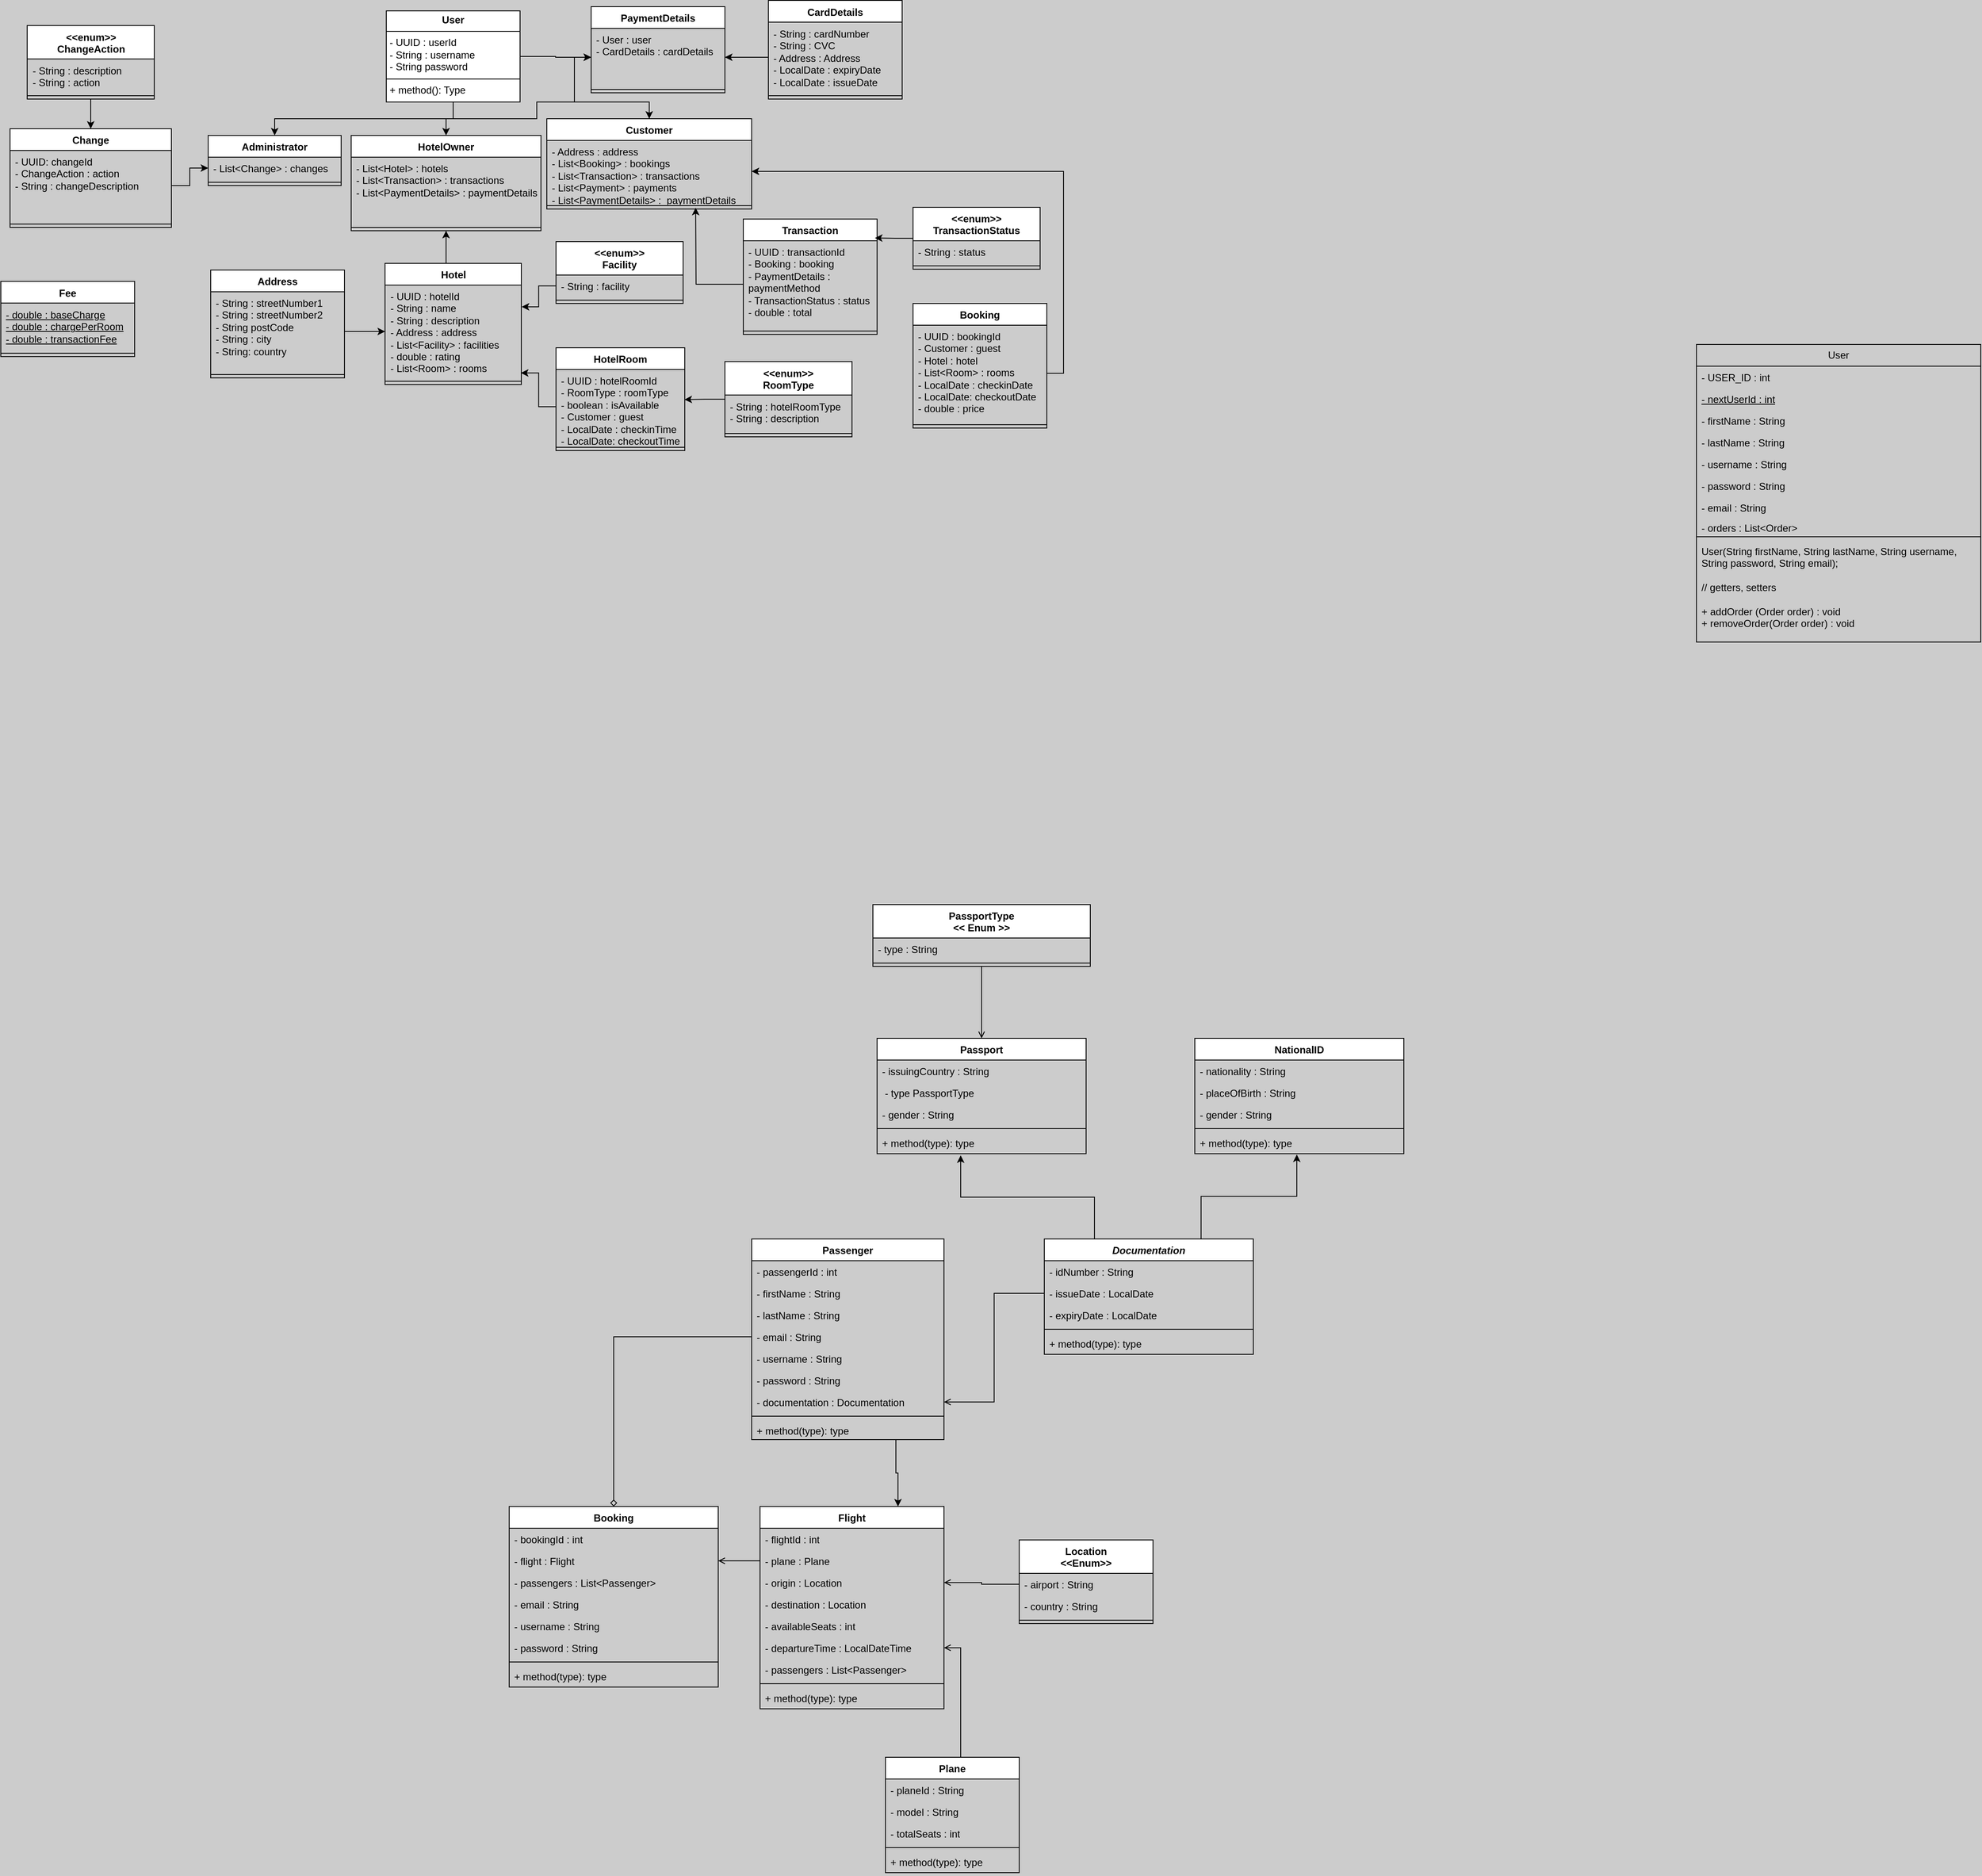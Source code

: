 <mxfile version="24.8.3">
  <diagram name="Page-1" id="bAwPBkc9YLQmzC_Ex_U9">
    <mxGraphModel dx="2703" dy="1639" grid="1" gridSize="10" guides="1" tooltips="1" connect="1" arrows="1" fold="1" page="1" pageScale="1" pageWidth="850" pageHeight="1100" background="#CCCCCC" math="0" shadow="0">
      <root>
        <mxCell id="0" />
        <mxCell id="1" parent="0" />
        <mxCell id="Xp5eXu3P4AN9JdfqhE8Y-1" value="User" style="swimlane;fontStyle=0;childLayout=stackLayout;horizontal=1;startSize=26;fillColor=none;horizontalStack=0;resizeParent=1;resizeParentMax=0;resizeLast=0;collapsible=1;marginBottom=0;whiteSpace=wrap;html=1;" parent="1" vertex="1">
          <mxGeometry x="360" y="-670" width="340" height="356" as="geometry" />
        </mxCell>
        <mxCell id="Xp5eXu3P4AN9JdfqhE8Y-2" value="- USER_ID : int" style="text;strokeColor=none;fillColor=none;align=left;verticalAlign=top;spacingLeft=4;spacingRight=4;overflow=hidden;rotatable=0;points=[[0,0.5],[1,0.5]];portConstraint=eastwest;whiteSpace=wrap;html=1;" parent="Xp5eXu3P4AN9JdfqhE8Y-1" vertex="1">
          <mxGeometry y="26" width="340" height="26" as="geometry" />
        </mxCell>
        <mxCell id="Xp5eXu3P4AN9JdfqhE8Y-24" value="&lt;u&gt;- nextUserId : int&lt;/u&gt;" style="text;strokeColor=none;fillColor=none;align=left;verticalAlign=top;spacingLeft=4;spacingRight=4;overflow=hidden;rotatable=0;points=[[0,0.5],[1,0.5]];portConstraint=eastwest;whiteSpace=wrap;html=1;" parent="Xp5eXu3P4AN9JdfqhE8Y-1" vertex="1">
          <mxGeometry y="52" width="340" height="26" as="geometry" />
        </mxCell>
        <mxCell id="Xp5eXu3P4AN9JdfqhE8Y-3" value="- firstName : String" style="text;strokeColor=none;fillColor=none;align=left;verticalAlign=top;spacingLeft=4;spacingRight=4;overflow=hidden;rotatable=0;points=[[0,0.5],[1,0.5]];portConstraint=eastwest;whiteSpace=wrap;html=1;" parent="Xp5eXu3P4AN9JdfqhE8Y-1" vertex="1">
          <mxGeometry y="78" width="340" height="26" as="geometry" />
        </mxCell>
        <mxCell id="Xp5eXu3P4AN9JdfqhE8Y-5" value="- lastName : String" style="text;strokeColor=none;fillColor=none;align=left;verticalAlign=top;spacingLeft=4;spacingRight=4;overflow=hidden;rotatable=0;points=[[0,0.5],[1,0.5]];portConstraint=eastwest;whiteSpace=wrap;html=1;" parent="Xp5eXu3P4AN9JdfqhE8Y-1" vertex="1">
          <mxGeometry y="104" width="340" height="26" as="geometry" />
        </mxCell>
        <mxCell id="Xp5eXu3P4AN9JdfqhE8Y-6" value="- username : String" style="text;strokeColor=none;fillColor=none;align=left;verticalAlign=top;spacingLeft=4;spacingRight=4;overflow=hidden;rotatable=0;points=[[0,0.5],[1,0.5]];portConstraint=eastwest;whiteSpace=wrap;html=1;" parent="Xp5eXu3P4AN9JdfqhE8Y-1" vertex="1">
          <mxGeometry y="130" width="340" height="26" as="geometry" />
        </mxCell>
        <mxCell id="Xp5eXu3P4AN9JdfqhE8Y-7" value="- password : String" style="text;strokeColor=none;fillColor=none;align=left;verticalAlign=top;spacingLeft=4;spacingRight=4;overflow=hidden;rotatable=0;points=[[0,0.5],[1,0.5]];portConstraint=eastwest;whiteSpace=wrap;html=1;" parent="Xp5eXu3P4AN9JdfqhE8Y-1" vertex="1">
          <mxGeometry y="156" width="340" height="26" as="geometry" />
        </mxCell>
        <mxCell id="Xp5eXu3P4AN9JdfqhE8Y-8" value="- email : String&lt;br&gt;" style="text;strokeColor=none;fillColor=none;align=left;verticalAlign=top;spacingLeft=4;spacingRight=4;overflow=hidden;rotatable=0;points=[[0,0.5],[1,0.5]];portConstraint=eastwest;whiteSpace=wrap;html=1;" parent="Xp5eXu3P4AN9JdfqhE8Y-1" vertex="1">
          <mxGeometry y="182" width="340" height="24" as="geometry" />
        </mxCell>
        <mxCell id="Xp5eXu3P4AN9JdfqhE8Y-12" value="- orders : List&amp;lt;Order&amp;gt;" style="text;strokeColor=none;fillColor=none;align=left;verticalAlign=top;spacingLeft=4;spacingRight=4;overflow=hidden;rotatable=0;points=[[0,0.5],[1,0.5]];portConstraint=eastwest;whiteSpace=wrap;html=1;" parent="Xp5eXu3P4AN9JdfqhE8Y-1" vertex="1">
          <mxGeometry y="206" width="340" height="20" as="geometry" />
        </mxCell>
        <mxCell id="Xp5eXu3P4AN9JdfqhE8Y-10" value="" style="line;strokeWidth=1;fillColor=none;align=left;verticalAlign=middle;spacingTop=-1;spacingLeft=3;spacingRight=3;rotatable=0;labelPosition=right;points=[];portConstraint=eastwest;strokeColor=inherit;" parent="Xp5eXu3P4AN9JdfqhE8Y-1" vertex="1">
          <mxGeometry y="226" width="340" height="8" as="geometry" />
        </mxCell>
        <mxCell id="Xp5eXu3P4AN9JdfqhE8Y-9" value="User(String firstName, String lastName, String username, String password, String email);&lt;br&gt;&lt;br&gt;// getters, setters&lt;br&gt;&lt;br&gt;+ addOrder (Order order) : void&lt;br&gt;+ removeOrder(Order order) : void" style="text;strokeColor=none;fillColor=none;align=left;verticalAlign=top;spacingLeft=4;spacingRight=4;overflow=hidden;rotatable=0;points=[[0,0.5],[1,0.5]];portConstraint=eastwest;whiteSpace=wrap;html=1;" parent="Xp5eXu3P4AN9JdfqhE8Y-1" vertex="1">
          <mxGeometry y="234" width="340" height="122" as="geometry" />
        </mxCell>
        <mxCell id="Xp5eXu3P4AN9JdfqhE8Y-43" value="" style="edgeStyle=orthogonalEdgeStyle;rounded=0;orthogonalLoop=1;jettySize=auto;html=1;entryX=0.5;entryY=0;entryDx=0;entryDy=0;strokeColor=none;" parent="1" edge="1">
          <mxGeometry relative="1" as="geometry">
            <mxPoint x="-500" y="-950" as="sourcePoint" />
            <mxPoint x="-240" y="-810" as="targetPoint" />
          </mxGeometry>
        </mxCell>
        <mxCell id="A6nsQYKVeQJkzKrsQtZ--87" style="edgeStyle=orthogonalEdgeStyle;rounded=0;orthogonalLoop=1;jettySize=auto;html=1;exitX=0.75;exitY=1;exitDx=0;exitDy=0;entryX=0.75;entryY=0;entryDx=0;entryDy=0;" parent="1" source="A6nsQYKVeQJkzKrsQtZ--1" target="A6nsQYKVeQJkzKrsQtZ--19" edge="1">
          <mxGeometry relative="1" as="geometry" />
        </mxCell>
        <mxCell id="A6nsQYKVeQJkzKrsQtZ--1" value="Passenger" style="swimlane;fontStyle=1;align=center;verticalAlign=top;childLayout=stackLayout;horizontal=1;startSize=26;horizontalStack=0;resizeParent=1;resizeParentMax=0;resizeLast=0;collapsible=1;marginBottom=0;whiteSpace=wrap;html=1;" parent="1" vertex="1">
          <mxGeometry x="-770" y="400" width="230" height="240" as="geometry" />
        </mxCell>
        <mxCell id="A6nsQYKVeQJkzKrsQtZ--2" value="- passengerId : int" style="text;strokeColor=none;fillColor=none;align=left;verticalAlign=top;spacingLeft=4;spacingRight=4;overflow=hidden;rotatable=0;points=[[0,0.5],[1,0.5]];portConstraint=eastwest;whiteSpace=wrap;html=1;" parent="A6nsQYKVeQJkzKrsQtZ--1" vertex="1">
          <mxGeometry y="26" width="230" height="26" as="geometry" />
        </mxCell>
        <mxCell id="A6nsQYKVeQJkzKrsQtZ--6" value="- firstName : String" style="text;strokeColor=none;fillColor=none;align=left;verticalAlign=top;spacingLeft=4;spacingRight=4;overflow=hidden;rotatable=0;points=[[0,0.5],[1,0.5]];portConstraint=eastwest;whiteSpace=wrap;html=1;" parent="A6nsQYKVeQJkzKrsQtZ--1" vertex="1">
          <mxGeometry y="52" width="230" height="26" as="geometry" />
        </mxCell>
        <mxCell id="A6nsQYKVeQJkzKrsQtZ--7" value="- lastName : String" style="text;strokeColor=none;fillColor=none;align=left;verticalAlign=top;spacingLeft=4;spacingRight=4;overflow=hidden;rotatable=0;points=[[0,0.5],[1,0.5]];portConstraint=eastwest;whiteSpace=wrap;html=1;" parent="A6nsQYKVeQJkzKrsQtZ--1" vertex="1">
          <mxGeometry y="78" width="230" height="26" as="geometry" />
        </mxCell>
        <mxCell id="A6nsQYKVeQJkzKrsQtZ--8" value="- email : String" style="text;strokeColor=none;fillColor=none;align=left;verticalAlign=top;spacingLeft=4;spacingRight=4;overflow=hidden;rotatable=0;points=[[0,0.5],[1,0.5]];portConstraint=eastwest;whiteSpace=wrap;html=1;" parent="A6nsQYKVeQJkzKrsQtZ--1" vertex="1">
          <mxGeometry y="104" width="230" height="26" as="geometry" />
        </mxCell>
        <mxCell id="A6nsQYKVeQJkzKrsQtZ--9" value="- username : String" style="text;strokeColor=none;fillColor=none;align=left;verticalAlign=top;spacingLeft=4;spacingRight=4;overflow=hidden;rotatable=0;points=[[0,0.5],[1,0.5]];portConstraint=eastwest;whiteSpace=wrap;html=1;" parent="A6nsQYKVeQJkzKrsQtZ--1" vertex="1">
          <mxGeometry y="130" width="230" height="26" as="geometry" />
        </mxCell>
        <mxCell id="A6nsQYKVeQJkzKrsQtZ--5" value="- password : String" style="text;strokeColor=none;fillColor=none;align=left;verticalAlign=top;spacingLeft=4;spacingRight=4;overflow=hidden;rotatable=0;points=[[0,0.5],[1,0.5]];portConstraint=eastwest;whiteSpace=wrap;html=1;" parent="A6nsQYKVeQJkzKrsQtZ--1" vertex="1">
          <mxGeometry y="156" width="230" height="26" as="geometry" />
        </mxCell>
        <mxCell id="A6nsQYKVeQJkzKrsQtZ--51" value="- documentation : Documentation" style="text;strokeColor=none;fillColor=none;align=left;verticalAlign=top;spacingLeft=4;spacingRight=4;overflow=hidden;rotatable=0;points=[[0,0.5],[1,0.5]];portConstraint=eastwest;whiteSpace=wrap;html=1;" parent="A6nsQYKVeQJkzKrsQtZ--1" vertex="1">
          <mxGeometry y="182" width="230" height="26" as="geometry" />
        </mxCell>
        <mxCell id="A6nsQYKVeQJkzKrsQtZ--3" value="" style="line;strokeWidth=1;fillColor=none;align=left;verticalAlign=middle;spacingTop=-1;spacingLeft=3;spacingRight=3;rotatable=0;labelPosition=right;points=[];portConstraint=eastwest;strokeColor=inherit;" parent="A6nsQYKVeQJkzKrsQtZ--1" vertex="1">
          <mxGeometry y="208" width="230" height="8" as="geometry" />
        </mxCell>
        <mxCell id="A6nsQYKVeQJkzKrsQtZ--4" value="+ method(type): type" style="text;strokeColor=none;fillColor=none;align=left;verticalAlign=top;spacingLeft=4;spacingRight=4;overflow=hidden;rotatable=0;points=[[0,0.5],[1,0.5]];portConstraint=eastwest;whiteSpace=wrap;html=1;" parent="A6nsQYKVeQJkzKrsQtZ--1" vertex="1">
          <mxGeometry y="216" width="230" height="24" as="geometry" />
        </mxCell>
        <mxCell id="A6nsQYKVeQJkzKrsQtZ--89" style="edgeStyle=orthogonalEdgeStyle;rounded=0;orthogonalLoop=1;jettySize=auto;html=1;exitX=0.5;exitY=0;exitDx=0;exitDy=0;entryX=1;entryY=0.5;entryDx=0;entryDy=0;endArrow=open;endFill=0;" parent="1" source="A6nsQYKVeQJkzKrsQtZ--10" target="A6nsQYKVeQJkzKrsQtZ--25" edge="1">
          <mxGeometry relative="1" as="geometry">
            <Array as="points">
              <mxPoint x="-520" y="1020" />
              <mxPoint x="-520" y="889" />
            </Array>
          </mxGeometry>
        </mxCell>
        <mxCell id="A6nsQYKVeQJkzKrsQtZ--10" value="Plane" style="swimlane;fontStyle=1;align=center;verticalAlign=top;childLayout=stackLayout;horizontal=1;startSize=26;horizontalStack=0;resizeParent=1;resizeParentMax=0;resizeLast=0;collapsible=1;marginBottom=0;whiteSpace=wrap;html=1;" parent="1" vertex="1">
          <mxGeometry x="-610" y="1020" width="160" height="138" as="geometry" />
        </mxCell>
        <mxCell id="A6nsQYKVeQJkzKrsQtZ--11" value="- planeId : String" style="text;strokeColor=none;fillColor=none;align=left;verticalAlign=top;spacingLeft=4;spacingRight=4;overflow=hidden;rotatable=0;points=[[0,0.5],[1,0.5]];portConstraint=eastwest;whiteSpace=wrap;html=1;" parent="A6nsQYKVeQJkzKrsQtZ--10" vertex="1">
          <mxGeometry y="26" width="160" height="26" as="geometry" />
        </mxCell>
        <mxCell id="A6nsQYKVeQJkzKrsQtZ--12" value="- model : String" style="text;strokeColor=none;fillColor=none;align=left;verticalAlign=top;spacingLeft=4;spacingRight=4;overflow=hidden;rotatable=0;points=[[0,0.5],[1,0.5]];portConstraint=eastwest;whiteSpace=wrap;html=1;" parent="A6nsQYKVeQJkzKrsQtZ--10" vertex="1">
          <mxGeometry y="52" width="160" height="26" as="geometry" />
        </mxCell>
        <mxCell id="A6nsQYKVeQJkzKrsQtZ--13" value="- totalSeats : int" style="text;strokeColor=none;fillColor=none;align=left;verticalAlign=top;spacingLeft=4;spacingRight=4;overflow=hidden;rotatable=0;points=[[0,0.5],[1,0.5]];portConstraint=eastwest;whiteSpace=wrap;html=1;" parent="A6nsQYKVeQJkzKrsQtZ--10" vertex="1">
          <mxGeometry y="78" width="160" height="26" as="geometry" />
        </mxCell>
        <mxCell id="A6nsQYKVeQJkzKrsQtZ--17" value="" style="line;strokeWidth=1;fillColor=none;align=left;verticalAlign=middle;spacingTop=-1;spacingLeft=3;spacingRight=3;rotatable=0;labelPosition=right;points=[];portConstraint=eastwest;strokeColor=inherit;" parent="A6nsQYKVeQJkzKrsQtZ--10" vertex="1">
          <mxGeometry y="104" width="160" height="8" as="geometry" />
        </mxCell>
        <mxCell id="A6nsQYKVeQJkzKrsQtZ--18" value="+ method(type): type" style="text;strokeColor=none;fillColor=none;align=left;verticalAlign=top;spacingLeft=4;spacingRight=4;overflow=hidden;rotatable=0;points=[[0,0.5],[1,0.5]];portConstraint=eastwest;whiteSpace=wrap;html=1;" parent="A6nsQYKVeQJkzKrsQtZ--10" vertex="1">
          <mxGeometry y="112" width="160" height="26" as="geometry" />
        </mxCell>
        <mxCell id="A6nsQYKVeQJkzKrsQtZ--19" value="Flight" style="swimlane;fontStyle=1;align=center;verticalAlign=top;childLayout=stackLayout;horizontal=1;startSize=26;horizontalStack=0;resizeParent=1;resizeParentMax=0;resizeLast=0;collapsible=1;marginBottom=0;whiteSpace=wrap;html=1;" parent="1" vertex="1">
          <mxGeometry x="-760" y="720" width="220" height="242" as="geometry" />
        </mxCell>
        <mxCell id="A6nsQYKVeQJkzKrsQtZ--20" value="- flightId : int" style="text;strokeColor=none;fillColor=none;align=left;verticalAlign=top;spacingLeft=4;spacingRight=4;overflow=hidden;rotatable=0;points=[[0,0.5],[1,0.5]];portConstraint=eastwest;whiteSpace=wrap;html=1;" parent="A6nsQYKVeQJkzKrsQtZ--19" vertex="1">
          <mxGeometry y="26" width="220" height="26" as="geometry" />
        </mxCell>
        <mxCell id="A6nsQYKVeQJkzKrsQtZ--21" value="- plane : Plane" style="text;strokeColor=none;fillColor=none;align=left;verticalAlign=top;spacingLeft=4;spacingRight=4;overflow=hidden;rotatable=0;points=[[0,0.5],[1,0.5]];portConstraint=eastwest;whiteSpace=wrap;html=1;" parent="A6nsQYKVeQJkzKrsQtZ--19" vertex="1">
          <mxGeometry y="52" width="220" height="26" as="geometry" />
        </mxCell>
        <mxCell id="A6nsQYKVeQJkzKrsQtZ--22" value="- origin : Location" style="text;strokeColor=none;fillColor=none;align=left;verticalAlign=top;spacingLeft=4;spacingRight=4;overflow=hidden;rotatable=0;points=[[0,0.5],[1,0.5]];portConstraint=eastwest;whiteSpace=wrap;html=1;" parent="A6nsQYKVeQJkzKrsQtZ--19" vertex="1">
          <mxGeometry y="78" width="220" height="26" as="geometry" />
        </mxCell>
        <mxCell id="A6nsQYKVeQJkzKrsQtZ--23" value="- destination : Location" style="text;strokeColor=none;fillColor=none;align=left;verticalAlign=top;spacingLeft=4;spacingRight=4;overflow=hidden;rotatable=0;points=[[0,0.5],[1,0.5]];portConstraint=eastwest;whiteSpace=wrap;html=1;" parent="A6nsQYKVeQJkzKrsQtZ--19" vertex="1">
          <mxGeometry y="104" width="220" height="26" as="geometry" />
        </mxCell>
        <mxCell id="A6nsQYKVeQJkzKrsQtZ--24" value="- availableSeats : int" style="text;strokeColor=none;fillColor=none;align=left;verticalAlign=top;spacingLeft=4;spacingRight=4;overflow=hidden;rotatable=0;points=[[0,0.5],[1,0.5]];portConstraint=eastwest;whiteSpace=wrap;html=1;" parent="A6nsQYKVeQJkzKrsQtZ--19" vertex="1">
          <mxGeometry y="130" width="220" height="26" as="geometry" />
        </mxCell>
        <mxCell id="A6nsQYKVeQJkzKrsQtZ--25" value="- departureTime : LocalDateTime" style="text;strokeColor=none;fillColor=none;align=left;verticalAlign=top;spacingLeft=4;spacingRight=4;overflow=hidden;rotatable=0;points=[[0,0.5],[1,0.5]];portConstraint=eastwest;whiteSpace=wrap;html=1;" parent="A6nsQYKVeQJkzKrsQtZ--19" vertex="1">
          <mxGeometry y="156" width="220" height="26" as="geometry" />
        </mxCell>
        <mxCell id="A6nsQYKVeQJkzKrsQtZ--37" value="- passengers : List&amp;lt;Passenger&amp;gt;" style="text;strokeColor=none;fillColor=none;align=left;verticalAlign=top;spacingLeft=4;spacingRight=4;overflow=hidden;rotatable=0;points=[[0,0.5],[1,0.5]];portConstraint=eastwest;whiteSpace=wrap;html=1;" parent="A6nsQYKVeQJkzKrsQtZ--19" vertex="1">
          <mxGeometry y="182" width="220" height="26" as="geometry" />
        </mxCell>
        <mxCell id="A6nsQYKVeQJkzKrsQtZ--26" value="" style="line;strokeWidth=1;fillColor=none;align=left;verticalAlign=middle;spacingTop=-1;spacingLeft=3;spacingRight=3;rotatable=0;labelPosition=right;points=[];portConstraint=eastwest;strokeColor=inherit;" parent="A6nsQYKVeQJkzKrsQtZ--19" vertex="1">
          <mxGeometry y="208" width="220" height="8" as="geometry" />
        </mxCell>
        <mxCell id="A6nsQYKVeQJkzKrsQtZ--27" value="+ method(type): type" style="text;strokeColor=none;fillColor=none;align=left;verticalAlign=top;spacingLeft=4;spacingRight=4;overflow=hidden;rotatable=0;points=[[0,0.5],[1,0.5]];portConstraint=eastwest;whiteSpace=wrap;html=1;" parent="A6nsQYKVeQJkzKrsQtZ--19" vertex="1">
          <mxGeometry y="216" width="220" height="26" as="geometry" />
        </mxCell>
        <mxCell id="A6nsQYKVeQJkzKrsQtZ--28" value="Booking" style="swimlane;fontStyle=1;align=center;verticalAlign=top;childLayout=stackLayout;horizontal=1;startSize=26;horizontalStack=0;resizeParent=1;resizeParentMax=0;resizeLast=0;collapsible=1;marginBottom=0;whiteSpace=wrap;html=1;" parent="1" vertex="1">
          <mxGeometry x="-1060" y="720" width="250" height="216" as="geometry" />
        </mxCell>
        <mxCell id="A6nsQYKVeQJkzKrsQtZ--29" value="- bookingId : int" style="text;strokeColor=none;fillColor=none;align=left;verticalAlign=top;spacingLeft=4;spacingRight=4;overflow=hidden;rotatable=0;points=[[0,0.5],[1,0.5]];portConstraint=eastwest;whiteSpace=wrap;html=1;" parent="A6nsQYKVeQJkzKrsQtZ--28" vertex="1">
          <mxGeometry y="26" width="250" height="26" as="geometry" />
        </mxCell>
        <mxCell id="A6nsQYKVeQJkzKrsQtZ--30" value="- flight : Flight" style="text;strokeColor=none;fillColor=none;align=left;verticalAlign=top;spacingLeft=4;spacingRight=4;overflow=hidden;rotatable=0;points=[[0,0.5],[1,0.5]];portConstraint=eastwest;whiteSpace=wrap;html=1;" parent="A6nsQYKVeQJkzKrsQtZ--28" vertex="1">
          <mxGeometry y="52" width="250" height="26" as="geometry" />
        </mxCell>
        <mxCell id="A6nsQYKVeQJkzKrsQtZ--31" value="- passengers : List&amp;lt;Passenger&amp;gt;" style="text;strokeColor=none;fillColor=none;align=left;verticalAlign=top;spacingLeft=4;spacingRight=4;overflow=hidden;rotatable=0;points=[[0,0.5],[1,0.5]];portConstraint=eastwest;whiteSpace=wrap;html=1;" parent="A6nsQYKVeQJkzKrsQtZ--28" vertex="1">
          <mxGeometry y="78" width="250" height="26" as="geometry" />
        </mxCell>
        <mxCell id="A6nsQYKVeQJkzKrsQtZ--32" value="- email : String" style="text;strokeColor=none;fillColor=none;align=left;verticalAlign=top;spacingLeft=4;spacingRight=4;overflow=hidden;rotatable=0;points=[[0,0.5],[1,0.5]];portConstraint=eastwest;whiteSpace=wrap;html=1;" parent="A6nsQYKVeQJkzKrsQtZ--28" vertex="1">
          <mxGeometry y="104" width="250" height="26" as="geometry" />
        </mxCell>
        <mxCell id="A6nsQYKVeQJkzKrsQtZ--33" value="- username : String" style="text;strokeColor=none;fillColor=none;align=left;verticalAlign=top;spacingLeft=4;spacingRight=4;overflow=hidden;rotatable=0;points=[[0,0.5],[1,0.5]];portConstraint=eastwest;whiteSpace=wrap;html=1;" parent="A6nsQYKVeQJkzKrsQtZ--28" vertex="1">
          <mxGeometry y="130" width="250" height="26" as="geometry" />
        </mxCell>
        <mxCell id="A6nsQYKVeQJkzKrsQtZ--34" value="- password : String" style="text;strokeColor=none;fillColor=none;align=left;verticalAlign=top;spacingLeft=4;spacingRight=4;overflow=hidden;rotatable=0;points=[[0,0.5],[1,0.5]];portConstraint=eastwest;whiteSpace=wrap;html=1;" parent="A6nsQYKVeQJkzKrsQtZ--28" vertex="1">
          <mxGeometry y="156" width="250" height="26" as="geometry" />
        </mxCell>
        <mxCell id="A6nsQYKVeQJkzKrsQtZ--35" value="" style="line;strokeWidth=1;fillColor=none;align=left;verticalAlign=middle;spacingTop=-1;spacingLeft=3;spacingRight=3;rotatable=0;labelPosition=right;points=[];portConstraint=eastwest;strokeColor=inherit;" parent="A6nsQYKVeQJkzKrsQtZ--28" vertex="1">
          <mxGeometry y="182" width="250" height="8" as="geometry" />
        </mxCell>
        <mxCell id="A6nsQYKVeQJkzKrsQtZ--36" value="+ method(type): type" style="text;strokeColor=none;fillColor=none;align=left;verticalAlign=top;spacingLeft=4;spacingRight=4;overflow=hidden;rotatable=0;points=[[0,0.5],[1,0.5]];portConstraint=eastwest;whiteSpace=wrap;html=1;" parent="A6nsQYKVeQJkzKrsQtZ--28" vertex="1">
          <mxGeometry y="190" width="250" height="26" as="geometry" />
        </mxCell>
        <mxCell id="A6nsQYKVeQJkzKrsQtZ--38" value="Location&lt;br&gt;&amp;lt;&amp;lt;Enum&amp;gt;&amp;gt;" style="swimlane;fontStyle=1;align=center;verticalAlign=top;childLayout=stackLayout;horizontal=1;startSize=40;horizontalStack=0;resizeParent=1;resizeParentMax=0;resizeLast=0;collapsible=1;marginBottom=0;whiteSpace=wrap;html=1;" parent="1" vertex="1">
          <mxGeometry x="-450" y="760" width="160" height="100" as="geometry" />
        </mxCell>
        <mxCell id="A6nsQYKVeQJkzKrsQtZ--39" value="- airport : String&lt;br&gt;" style="text;strokeColor=none;fillColor=none;align=left;verticalAlign=top;spacingLeft=4;spacingRight=4;overflow=hidden;rotatable=0;points=[[0,0.5],[1,0.5]];portConstraint=eastwest;whiteSpace=wrap;html=1;" parent="A6nsQYKVeQJkzKrsQtZ--38" vertex="1">
          <mxGeometry y="40" width="160" height="26" as="geometry" />
        </mxCell>
        <mxCell id="A6nsQYKVeQJkzKrsQtZ--76" value="- country : String" style="text;strokeColor=none;fillColor=none;align=left;verticalAlign=top;spacingLeft=4;spacingRight=4;overflow=hidden;rotatable=0;points=[[0,0.5],[1,0.5]];portConstraint=eastwest;whiteSpace=wrap;html=1;" parent="A6nsQYKVeQJkzKrsQtZ--38" vertex="1">
          <mxGeometry y="66" width="160" height="26" as="geometry" />
        </mxCell>
        <mxCell id="A6nsQYKVeQJkzKrsQtZ--42" value="" style="line;strokeWidth=1;fillColor=none;align=left;verticalAlign=middle;spacingTop=-1;spacingLeft=3;spacingRight=3;rotatable=0;labelPosition=right;points=[];portConstraint=eastwest;strokeColor=inherit;" parent="A6nsQYKVeQJkzKrsQtZ--38" vertex="1">
          <mxGeometry y="92" width="160" height="8" as="geometry" />
        </mxCell>
        <mxCell id="A6nsQYKVeQJkzKrsQtZ--77" style="edgeStyle=orthogonalEdgeStyle;rounded=0;orthogonalLoop=1;jettySize=auto;html=1;exitX=0.5;exitY=0;exitDx=0;exitDy=0;" parent="1" source="A6nsQYKVeQJkzKrsQtZ--44" edge="1">
          <mxGeometry relative="1" as="geometry">
            <mxPoint x="-520" y="300" as="targetPoint" />
            <Array as="points">
              <mxPoint x="-360" y="400" />
              <mxPoint x="-360" y="350" />
              <mxPoint x="-520" y="350" />
            </Array>
          </mxGeometry>
        </mxCell>
        <mxCell id="A6nsQYKVeQJkzKrsQtZ--79" style="edgeStyle=orthogonalEdgeStyle;rounded=0;orthogonalLoop=1;jettySize=auto;html=1;exitX=0.75;exitY=0;exitDx=0;exitDy=0;entryX=0.488;entryY=1.038;entryDx=0;entryDy=0;entryPerimeter=0;" parent="1" source="A6nsQYKVeQJkzKrsQtZ--44" target="A6nsQYKVeQJkzKrsQtZ--58" edge="1">
          <mxGeometry relative="1" as="geometry" />
        </mxCell>
        <mxCell id="A6nsQYKVeQJkzKrsQtZ--44" value="&lt;i&gt;Documentation&lt;/i&gt;" style="swimlane;fontStyle=1;align=center;verticalAlign=top;childLayout=stackLayout;horizontal=1;startSize=26;horizontalStack=0;resizeParent=1;resizeParentMax=0;resizeLast=0;collapsible=1;marginBottom=0;whiteSpace=wrap;html=1;" parent="1" vertex="1">
          <mxGeometry x="-420" y="400" width="250" height="138" as="geometry" />
        </mxCell>
        <mxCell id="A6nsQYKVeQJkzKrsQtZ--45" value="- idNumber : String" style="text;strokeColor=none;fillColor=none;align=left;verticalAlign=top;spacingLeft=4;spacingRight=4;overflow=hidden;rotatable=0;points=[[0,0.5],[1,0.5]];portConstraint=eastwest;whiteSpace=wrap;html=1;" parent="A6nsQYKVeQJkzKrsQtZ--44" vertex="1">
          <mxGeometry y="26" width="250" height="26" as="geometry" />
        </mxCell>
        <mxCell id="A6nsQYKVeQJkzKrsQtZ--46" value="- issueDate : LocalDate" style="text;strokeColor=none;fillColor=none;align=left;verticalAlign=top;spacingLeft=4;spacingRight=4;overflow=hidden;rotatable=0;points=[[0,0.5],[1,0.5]];portConstraint=eastwest;whiteSpace=wrap;html=1;" parent="A6nsQYKVeQJkzKrsQtZ--44" vertex="1">
          <mxGeometry y="52" width="250" height="26" as="geometry" />
        </mxCell>
        <mxCell id="A6nsQYKVeQJkzKrsQtZ--47" value="- expiryDate : LocalDate" style="text;strokeColor=none;fillColor=none;align=left;verticalAlign=top;spacingLeft=4;spacingRight=4;overflow=hidden;rotatable=0;points=[[0,0.5],[1,0.5]];portConstraint=eastwest;whiteSpace=wrap;html=1;" parent="A6nsQYKVeQJkzKrsQtZ--44" vertex="1">
          <mxGeometry y="78" width="250" height="26" as="geometry" />
        </mxCell>
        <mxCell id="A6nsQYKVeQJkzKrsQtZ--48" value="" style="line;strokeWidth=1;fillColor=none;align=left;verticalAlign=middle;spacingTop=-1;spacingLeft=3;spacingRight=3;rotatable=0;labelPosition=right;points=[];portConstraint=eastwest;strokeColor=inherit;" parent="A6nsQYKVeQJkzKrsQtZ--44" vertex="1">
          <mxGeometry y="104" width="250" height="8" as="geometry" />
        </mxCell>
        <mxCell id="A6nsQYKVeQJkzKrsQtZ--49" value="+ method(type): type" style="text;strokeColor=none;fillColor=none;align=left;verticalAlign=top;spacingLeft=4;spacingRight=4;overflow=hidden;rotatable=0;points=[[0,0.5],[1,0.5]];portConstraint=eastwest;whiteSpace=wrap;html=1;" parent="A6nsQYKVeQJkzKrsQtZ--44" vertex="1">
          <mxGeometry y="112" width="250" height="26" as="geometry" />
        </mxCell>
        <mxCell id="A6nsQYKVeQJkzKrsQtZ--52" value="NationalID" style="swimlane;fontStyle=1;align=center;verticalAlign=top;childLayout=stackLayout;horizontal=1;startSize=26;horizontalStack=0;resizeParent=1;resizeParentMax=0;resizeLast=0;collapsible=1;marginBottom=0;whiteSpace=wrap;html=1;" parent="1" vertex="1">
          <mxGeometry x="-240" y="160" width="250" height="138" as="geometry" />
        </mxCell>
        <mxCell id="A6nsQYKVeQJkzKrsQtZ--53" value="- nationality : String" style="text;strokeColor=none;fillColor=none;align=left;verticalAlign=top;spacingLeft=4;spacingRight=4;overflow=hidden;rotatable=0;points=[[0,0.5],[1,0.5]];portConstraint=eastwest;whiteSpace=wrap;html=1;" parent="A6nsQYKVeQJkzKrsQtZ--52" vertex="1">
          <mxGeometry y="26" width="250" height="26" as="geometry" />
        </mxCell>
        <mxCell id="A6nsQYKVeQJkzKrsQtZ--54" value="- placeOfBirth : String" style="text;strokeColor=none;fillColor=none;align=left;verticalAlign=top;spacingLeft=4;spacingRight=4;overflow=hidden;rotatable=0;points=[[0,0.5],[1,0.5]];portConstraint=eastwest;whiteSpace=wrap;html=1;" parent="A6nsQYKVeQJkzKrsQtZ--52" vertex="1">
          <mxGeometry y="52" width="250" height="26" as="geometry" />
        </mxCell>
        <mxCell id="A6nsQYKVeQJkzKrsQtZ--55" value="- gender : String" style="text;strokeColor=none;fillColor=none;align=left;verticalAlign=top;spacingLeft=4;spacingRight=4;overflow=hidden;rotatable=0;points=[[0,0.5],[1,0.5]];portConstraint=eastwest;whiteSpace=wrap;html=1;" parent="A6nsQYKVeQJkzKrsQtZ--52" vertex="1">
          <mxGeometry y="78" width="250" height="26" as="geometry" />
        </mxCell>
        <mxCell id="A6nsQYKVeQJkzKrsQtZ--57" value="" style="line;strokeWidth=1;fillColor=none;align=left;verticalAlign=middle;spacingTop=-1;spacingLeft=3;spacingRight=3;rotatable=0;labelPosition=right;points=[];portConstraint=eastwest;strokeColor=inherit;" parent="A6nsQYKVeQJkzKrsQtZ--52" vertex="1">
          <mxGeometry y="104" width="250" height="8" as="geometry" />
        </mxCell>
        <mxCell id="A6nsQYKVeQJkzKrsQtZ--58" value="+ method(type): type" style="text;strokeColor=none;fillColor=none;align=left;verticalAlign=top;spacingLeft=4;spacingRight=4;overflow=hidden;rotatable=0;points=[[0,0.5],[1,0.5]];portConstraint=eastwest;whiteSpace=wrap;html=1;" parent="A6nsQYKVeQJkzKrsQtZ--52" vertex="1">
          <mxGeometry y="112" width="250" height="26" as="geometry" />
        </mxCell>
        <mxCell id="A6nsQYKVeQJkzKrsQtZ--60" value="Passport" style="swimlane;fontStyle=1;align=center;verticalAlign=top;childLayout=stackLayout;horizontal=1;startSize=26;horizontalStack=0;resizeParent=1;resizeParentMax=0;resizeLast=0;collapsible=1;marginBottom=0;whiteSpace=wrap;html=1;" parent="1" vertex="1">
          <mxGeometry x="-620" y="160" width="250" height="138" as="geometry" />
        </mxCell>
        <mxCell id="A6nsQYKVeQJkzKrsQtZ--61" value="- issuingCountry : String" style="text;strokeColor=none;fillColor=none;align=left;verticalAlign=top;spacingLeft=4;spacingRight=4;overflow=hidden;rotatable=0;points=[[0,0.5],[1,0.5]];portConstraint=eastwest;whiteSpace=wrap;html=1;" parent="A6nsQYKVeQJkzKrsQtZ--60" vertex="1">
          <mxGeometry y="26" width="250" height="26" as="geometry" />
        </mxCell>
        <mxCell id="A6nsQYKVeQJkzKrsQtZ--62" value="&amp;nbsp;- type PassportType" style="text;strokeColor=none;fillColor=none;align=left;verticalAlign=top;spacingLeft=4;spacingRight=4;overflow=hidden;rotatable=0;points=[[0,0.5],[1,0.5]];portConstraint=eastwest;whiteSpace=wrap;html=1;" parent="A6nsQYKVeQJkzKrsQtZ--60" vertex="1">
          <mxGeometry y="52" width="250" height="26" as="geometry" />
        </mxCell>
        <mxCell id="A6nsQYKVeQJkzKrsQtZ--63" value="- gender : String" style="text;strokeColor=none;fillColor=none;align=left;verticalAlign=top;spacingLeft=4;spacingRight=4;overflow=hidden;rotatable=0;points=[[0,0.5],[1,0.5]];portConstraint=eastwest;whiteSpace=wrap;html=1;" parent="A6nsQYKVeQJkzKrsQtZ--60" vertex="1">
          <mxGeometry y="78" width="250" height="26" as="geometry" />
        </mxCell>
        <mxCell id="A6nsQYKVeQJkzKrsQtZ--64" value="" style="line;strokeWidth=1;fillColor=none;align=left;verticalAlign=middle;spacingTop=-1;spacingLeft=3;spacingRight=3;rotatable=0;labelPosition=right;points=[];portConstraint=eastwest;strokeColor=inherit;" parent="A6nsQYKVeQJkzKrsQtZ--60" vertex="1">
          <mxGeometry y="104" width="250" height="8" as="geometry" />
        </mxCell>
        <mxCell id="A6nsQYKVeQJkzKrsQtZ--65" value="+ method(type): type" style="text;strokeColor=none;fillColor=none;align=left;verticalAlign=top;spacingLeft=4;spacingRight=4;overflow=hidden;rotatable=0;points=[[0,0.5],[1,0.5]];portConstraint=eastwest;whiteSpace=wrap;html=1;" parent="A6nsQYKVeQJkzKrsQtZ--60" vertex="1">
          <mxGeometry y="112" width="250" height="26" as="geometry" />
        </mxCell>
        <mxCell id="A6nsQYKVeQJkzKrsQtZ--90" style="edgeStyle=orthogonalEdgeStyle;rounded=0;orthogonalLoop=1;jettySize=auto;html=1;exitX=0.5;exitY=1;exitDx=0;exitDy=0;entryX=0.5;entryY=0;entryDx=0;entryDy=0;endArrow=open;endFill=0;" parent="1" source="A6nsQYKVeQJkzKrsQtZ--66" target="A6nsQYKVeQJkzKrsQtZ--60" edge="1">
          <mxGeometry relative="1" as="geometry" />
        </mxCell>
        <mxCell id="A6nsQYKVeQJkzKrsQtZ--66" value="PassportType&lt;br&gt;&amp;lt;&amp;lt; Enum &amp;gt;&amp;gt;" style="swimlane;fontStyle=1;align=center;verticalAlign=top;childLayout=stackLayout;horizontal=1;startSize=40;horizontalStack=0;resizeParent=1;resizeParentMax=0;resizeLast=0;collapsible=1;marginBottom=0;whiteSpace=wrap;html=1;" parent="1" vertex="1">
          <mxGeometry x="-625" width="260" height="74" as="geometry" />
        </mxCell>
        <mxCell id="A6nsQYKVeQJkzKrsQtZ--68" value="- type : String" style="text;strokeColor=none;fillColor=none;align=left;verticalAlign=top;spacingLeft=4;spacingRight=4;overflow=hidden;rotatable=0;points=[[0,0.5],[1,0.5]];portConstraint=eastwest;whiteSpace=wrap;html=1;" parent="A6nsQYKVeQJkzKrsQtZ--66" vertex="1">
          <mxGeometry y="40" width="260" height="26" as="geometry" />
        </mxCell>
        <mxCell id="A6nsQYKVeQJkzKrsQtZ--70" value="" style="line;strokeWidth=1;fillColor=none;align=left;verticalAlign=middle;spacingTop=-1;spacingLeft=3;spacingRight=3;rotatable=0;labelPosition=right;points=[];portConstraint=eastwest;strokeColor=inherit;" parent="A6nsQYKVeQJkzKrsQtZ--66" vertex="1">
          <mxGeometry y="66" width="260" height="8" as="geometry" />
        </mxCell>
        <mxCell id="A6nsQYKVeQJkzKrsQtZ--82" style="edgeStyle=orthogonalEdgeStyle;rounded=0;orthogonalLoop=1;jettySize=auto;html=1;exitX=0;exitY=0.5;exitDx=0;exitDy=0;endArrow=open;endFill=0;" parent="1" source="A6nsQYKVeQJkzKrsQtZ--46" target="A6nsQYKVeQJkzKrsQtZ--51" edge="1">
          <mxGeometry relative="1" as="geometry" />
        </mxCell>
        <mxCell id="A6nsQYKVeQJkzKrsQtZ--84" style="edgeStyle=orthogonalEdgeStyle;rounded=0;orthogonalLoop=1;jettySize=auto;html=1;exitX=0;exitY=0.5;exitDx=0;exitDy=0;entryX=0.5;entryY=0;entryDx=0;entryDy=0;endArrow=diamond;endFill=0;" parent="1" source="A6nsQYKVeQJkzKrsQtZ--8" target="A6nsQYKVeQJkzKrsQtZ--28" edge="1">
          <mxGeometry relative="1" as="geometry" />
        </mxCell>
        <mxCell id="A6nsQYKVeQJkzKrsQtZ--85" style="edgeStyle=orthogonalEdgeStyle;rounded=0;orthogonalLoop=1;jettySize=auto;html=1;exitX=0;exitY=0.5;exitDx=0;exitDy=0;endArrow=open;endFill=0;" parent="1" source="A6nsQYKVeQJkzKrsQtZ--21" target="A6nsQYKVeQJkzKrsQtZ--30" edge="1">
          <mxGeometry relative="1" as="geometry" />
        </mxCell>
        <mxCell id="A6nsQYKVeQJkzKrsQtZ--88" style="edgeStyle=orthogonalEdgeStyle;rounded=0;orthogonalLoop=1;jettySize=auto;html=1;exitX=0;exitY=0.5;exitDx=0;exitDy=0;entryX=1;entryY=0.5;entryDx=0;entryDy=0;endArrow=open;endFill=0;" parent="1" source="A6nsQYKVeQJkzKrsQtZ--39" target="A6nsQYKVeQJkzKrsQtZ--22" edge="1">
          <mxGeometry relative="1" as="geometry" />
        </mxCell>
        <mxCell id="Tmhr6U4OH7aJCZtOByEt-26" style="edgeStyle=orthogonalEdgeStyle;rounded=0;orthogonalLoop=1;jettySize=auto;html=1;exitX=0.5;exitY=1;exitDx=0;exitDy=0;entryX=0.5;entryY=0;entryDx=0;entryDy=0;" edge="1" parent="1" source="Tmhr6U4OH7aJCZtOByEt-1" target="Tmhr6U4OH7aJCZtOByEt-6">
          <mxGeometry relative="1" as="geometry" />
        </mxCell>
        <mxCell id="Tmhr6U4OH7aJCZtOByEt-27" style="edgeStyle=orthogonalEdgeStyle;rounded=0;orthogonalLoop=1;jettySize=auto;html=1;exitX=0.5;exitY=1;exitDx=0;exitDy=0;entryX=0.5;entryY=0;entryDx=0;entryDy=0;" edge="1" parent="1" source="Tmhr6U4OH7aJCZtOByEt-1" target="Tmhr6U4OH7aJCZtOByEt-2">
          <mxGeometry relative="1" as="geometry" />
        </mxCell>
        <mxCell id="Tmhr6U4OH7aJCZtOByEt-28" style="edgeStyle=orthogonalEdgeStyle;rounded=0;orthogonalLoop=1;jettySize=auto;html=1;exitX=0.5;exitY=1;exitDx=0;exitDy=0;entryX=0.5;entryY=0;entryDx=0;entryDy=0;" edge="1" parent="1" source="Tmhr6U4OH7aJCZtOByEt-1" target="Tmhr6U4OH7aJCZtOByEt-10">
          <mxGeometry relative="1" as="geometry" />
        </mxCell>
        <mxCell id="Tmhr6U4OH7aJCZtOByEt-81" style="edgeStyle=orthogonalEdgeStyle;rounded=0;orthogonalLoop=1;jettySize=auto;html=1;exitX=1;exitY=0.5;exitDx=0;exitDy=0;entryX=0;entryY=0.5;entryDx=0;entryDy=0;" edge="1" parent="1" source="Tmhr6U4OH7aJCZtOByEt-1" target="Tmhr6U4OH7aJCZtOByEt-19">
          <mxGeometry relative="1" as="geometry" />
        </mxCell>
        <mxCell id="Tmhr6U4OH7aJCZtOByEt-1" value="&lt;p style=&quot;margin:0px;margin-top:4px;text-align:center;&quot;&gt;&lt;b&gt;User&lt;/b&gt;&lt;/p&gt;&lt;hr size=&quot;1&quot; style=&quot;border-style:solid;&quot;&gt;&lt;p style=&quot;margin:0px;margin-left:4px;&quot;&gt;- UUID : userId&lt;/p&gt;&lt;p style=&quot;margin:0px;margin-left:4px;&quot;&gt;- String : username&lt;/p&gt;&lt;p style=&quot;margin:0px;margin-left:4px;&quot;&gt;- String password&lt;/p&gt;&lt;hr size=&quot;1&quot; style=&quot;border-style:solid;&quot;&gt;&lt;p style=&quot;margin:0px;margin-left:4px;&quot;&gt;+ method(): Type&lt;/p&gt;" style="verticalAlign=top;align=left;overflow=fill;html=1;whiteSpace=wrap;" vertex="1" parent="1">
          <mxGeometry x="-1207" y="-1069" width="160" height="109" as="geometry" />
        </mxCell>
        <mxCell id="Tmhr6U4OH7aJCZtOByEt-2" value="Administrator" style="swimlane;fontStyle=1;align=center;verticalAlign=top;childLayout=stackLayout;horizontal=1;startSize=26;horizontalStack=0;resizeParent=1;resizeParentMax=0;resizeLast=0;collapsible=1;marginBottom=0;whiteSpace=wrap;html=1;" vertex="1" parent="1">
          <mxGeometry x="-1420" y="-920" width="159" height="60" as="geometry" />
        </mxCell>
        <mxCell id="Tmhr6U4OH7aJCZtOByEt-3" value="- List&amp;lt;Change&amp;gt; : changes&amp;nbsp;" style="text;strokeColor=none;fillColor=none;align=left;verticalAlign=top;spacingLeft=4;spacingRight=4;overflow=hidden;rotatable=0;points=[[0,0.5],[1,0.5]];portConstraint=eastwest;whiteSpace=wrap;html=1;" vertex="1" parent="Tmhr6U4OH7aJCZtOByEt-2">
          <mxGeometry y="26" width="159" height="26" as="geometry" />
        </mxCell>
        <mxCell id="Tmhr6U4OH7aJCZtOByEt-4" value="" style="line;strokeWidth=1;fillColor=none;align=left;verticalAlign=middle;spacingTop=-1;spacingLeft=3;spacingRight=3;rotatable=0;labelPosition=right;points=[];portConstraint=eastwest;strokeColor=inherit;" vertex="1" parent="Tmhr6U4OH7aJCZtOByEt-2">
          <mxGeometry y="52" width="159" height="8" as="geometry" />
        </mxCell>
        <mxCell id="Tmhr6U4OH7aJCZtOByEt-6" value="HotelOwner" style="swimlane;fontStyle=1;align=center;verticalAlign=top;childLayout=stackLayout;horizontal=1;startSize=26;horizontalStack=0;resizeParent=1;resizeParentMax=0;resizeLast=0;collapsible=1;marginBottom=0;whiteSpace=wrap;html=1;" vertex="1" parent="1">
          <mxGeometry x="-1249" y="-920" width="227" height="114" as="geometry" />
        </mxCell>
        <mxCell id="Tmhr6U4OH7aJCZtOByEt-7" value="- List&amp;lt;Hotel&amp;gt; : hotels&lt;div&gt;- List&amp;lt;Transaction&amp;gt; : transactions&lt;/div&gt;&lt;div&gt;- List&amp;lt;PaymentDetails&amp;gt; : paymentDetails&lt;/div&gt;&lt;div&gt;&lt;div&gt;&lt;br&gt;&lt;div&gt;&lt;br&gt;&lt;/div&gt;&lt;/div&gt;&lt;/div&gt;" style="text;strokeColor=none;fillColor=none;align=left;verticalAlign=top;spacingLeft=4;spacingRight=4;overflow=hidden;rotatable=0;points=[[0,0.5],[1,0.5]];portConstraint=eastwest;whiteSpace=wrap;html=1;" vertex="1" parent="Tmhr6U4OH7aJCZtOByEt-6">
          <mxGeometry y="26" width="227" height="80" as="geometry" />
        </mxCell>
        <mxCell id="Tmhr6U4OH7aJCZtOByEt-8" value="" style="line;strokeWidth=1;fillColor=none;align=left;verticalAlign=middle;spacingTop=-1;spacingLeft=3;spacingRight=3;rotatable=0;labelPosition=right;points=[];portConstraint=eastwest;strokeColor=inherit;" vertex="1" parent="Tmhr6U4OH7aJCZtOByEt-6">
          <mxGeometry y="106" width="227" height="8" as="geometry" />
        </mxCell>
        <mxCell id="Tmhr6U4OH7aJCZtOByEt-89" value="" style="edgeStyle=orthogonalEdgeStyle;rounded=0;orthogonalLoop=1;jettySize=auto;html=1;" edge="1" parent="1" source="Tmhr6U4OH7aJCZtOByEt-10" target="Tmhr6U4OH7aJCZtOByEt-19">
          <mxGeometry relative="1" as="geometry" />
        </mxCell>
        <mxCell id="Tmhr6U4OH7aJCZtOByEt-10" value="Customer" style="swimlane;fontStyle=1;align=center;verticalAlign=top;childLayout=stackLayout;horizontal=1;startSize=26;horizontalStack=0;resizeParent=1;resizeParentMax=0;resizeLast=0;collapsible=1;marginBottom=0;whiteSpace=wrap;html=1;" vertex="1" parent="1">
          <mxGeometry x="-1015" y="-940" width="245" height="108" as="geometry" />
        </mxCell>
        <mxCell id="Tmhr6U4OH7aJCZtOByEt-11" value="&lt;div&gt;- Address : address&lt;/div&gt;- List&amp;lt;Booking&amp;gt; : bookings&lt;div&gt;- List&amp;lt;Transaction&amp;gt; : transactions&lt;/div&gt;&lt;div&gt;- List&amp;lt;Payment&amp;gt; : payments&lt;/div&gt;&lt;div&gt;- List&amp;lt;PaymentDetails&amp;gt; :&amp;nbsp; paymentDetails&lt;/div&gt;" style="text;strokeColor=none;fillColor=none;align=left;verticalAlign=top;spacingLeft=4;spacingRight=4;overflow=hidden;rotatable=0;points=[[0,0.5],[1,0.5]];portConstraint=eastwest;whiteSpace=wrap;html=1;" vertex="1" parent="Tmhr6U4OH7aJCZtOByEt-10">
          <mxGeometry y="26" width="245" height="74" as="geometry" />
        </mxCell>
        <mxCell id="Tmhr6U4OH7aJCZtOByEt-12" value="" style="line;strokeWidth=1;fillColor=none;align=left;verticalAlign=middle;spacingTop=-1;spacingLeft=3;spacingRight=3;rotatable=0;labelPosition=right;points=[];portConstraint=eastwest;strokeColor=inherit;" vertex="1" parent="Tmhr6U4OH7aJCZtOByEt-10">
          <mxGeometry y="100" width="245" height="8" as="geometry" />
        </mxCell>
        <mxCell id="Tmhr6U4OH7aJCZtOByEt-18" value="PaymentDetails" style="swimlane;fontStyle=1;align=center;verticalAlign=top;childLayout=stackLayout;horizontal=1;startSize=26;horizontalStack=0;resizeParent=1;resizeParentMax=0;resizeLast=0;collapsible=1;marginBottom=0;whiteSpace=wrap;html=1;" vertex="1" parent="1">
          <mxGeometry x="-962" y="-1074" width="160" height="103" as="geometry" />
        </mxCell>
        <mxCell id="Tmhr6U4OH7aJCZtOByEt-19" value="- User : user&lt;div&gt;- CardDetails : cardDetails&lt;/div&gt;" style="text;strokeColor=none;fillColor=none;align=left;verticalAlign=top;spacingLeft=4;spacingRight=4;overflow=hidden;rotatable=0;points=[[0,0.5],[1,0.5]];portConstraint=eastwest;whiteSpace=wrap;html=1;" vertex="1" parent="Tmhr6U4OH7aJCZtOByEt-18">
          <mxGeometry y="26" width="160" height="69" as="geometry" />
        </mxCell>
        <mxCell id="Tmhr6U4OH7aJCZtOByEt-20" value="" style="line;strokeWidth=1;fillColor=none;align=left;verticalAlign=middle;spacingTop=-1;spacingLeft=3;spacingRight=3;rotatable=0;labelPosition=right;points=[];portConstraint=eastwest;strokeColor=inherit;" vertex="1" parent="Tmhr6U4OH7aJCZtOByEt-18">
          <mxGeometry y="95" width="160" height="8" as="geometry" />
        </mxCell>
        <mxCell id="Tmhr6U4OH7aJCZtOByEt-59" style="edgeStyle=orthogonalEdgeStyle;rounded=0;orthogonalLoop=1;jettySize=auto;html=1;exitX=0.5;exitY=0;exitDx=0;exitDy=0;entryX=0.5;entryY=1;entryDx=0;entryDy=0;" edge="1" parent="1" source="Tmhr6U4OH7aJCZtOByEt-22" target="Tmhr6U4OH7aJCZtOByEt-6">
          <mxGeometry relative="1" as="geometry" />
        </mxCell>
        <mxCell id="Tmhr6U4OH7aJCZtOByEt-22" value="Hotel" style="swimlane;fontStyle=1;align=center;verticalAlign=top;childLayout=stackLayout;horizontal=1;startSize=26;horizontalStack=0;resizeParent=1;resizeParentMax=0;resizeLast=0;collapsible=1;marginBottom=0;whiteSpace=wrap;html=1;" vertex="1" parent="1">
          <mxGeometry x="-1208.5" y="-767" width="163" height="145" as="geometry">
            <mxRectangle x="-1212" y="-767" width="63" height="26" as="alternateBounds" />
          </mxGeometry>
        </mxCell>
        <mxCell id="Tmhr6U4OH7aJCZtOByEt-23" value="&lt;div&gt;- UUID : hotelId&lt;/div&gt;- String : name&lt;div&gt;- String : description&lt;/div&gt;&lt;div&gt;- Address : address&lt;/div&gt;&lt;div&gt;- List&amp;lt;Facility&amp;gt; : facilities&lt;/div&gt;&lt;div&gt;- double : rating&lt;/div&gt;&lt;div&gt;- List&amp;lt;Room&amp;gt; : rooms&lt;/div&gt;" style="text;strokeColor=none;fillColor=none;align=left;verticalAlign=top;spacingLeft=4;spacingRight=4;overflow=hidden;rotatable=0;points=[[0,0.5],[1,0.5]];portConstraint=eastwest;whiteSpace=wrap;html=1;" vertex="1" parent="Tmhr6U4OH7aJCZtOByEt-22">
          <mxGeometry y="26" width="163" height="111" as="geometry" />
        </mxCell>
        <mxCell id="Tmhr6U4OH7aJCZtOByEt-24" value="" style="line;strokeWidth=1;fillColor=none;align=left;verticalAlign=middle;spacingTop=-1;spacingLeft=3;spacingRight=3;rotatable=0;labelPosition=right;points=[];portConstraint=eastwest;strokeColor=inherit;" vertex="1" parent="Tmhr6U4OH7aJCZtOByEt-22">
          <mxGeometry y="137" width="163" height="8" as="geometry" />
        </mxCell>
        <mxCell id="Tmhr6U4OH7aJCZtOByEt-29" value="HotelRoom" style="swimlane;fontStyle=1;align=center;verticalAlign=top;childLayout=stackLayout;horizontal=1;startSize=26;horizontalStack=0;resizeParent=1;resizeParentMax=0;resizeLast=0;collapsible=1;marginBottom=0;whiteSpace=wrap;html=1;" vertex="1" parent="1">
          <mxGeometry x="-1004" y="-666" width="154" height="123" as="geometry" />
        </mxCell>
        <mxCell id="Tmhr6U4OH7aJCZtOByEt-30" value="- UUID : hotelRoomId&lt;div&gt;- RoomType : roomType&lt;/div&gt;&lt;div&gt;- boolean : isAvailable&lt;/div&gt;&lt;div&gt;- Customer : guest&lt;/div&gt;&lt;div&gt;- LocalDate : checkinTime&lt;/div&gt;&lt;div&gt;- LocalDate: checkoutTime&lt;/div&gt;" style="text;strokeColor=none;fillColor=none;align=left;verticalAlign=top;spacingLeft=4;spacingRight=4;overflow=hidden;rotatable=0;points=[[0,0.5],[1,0.5]];portConstraint=eastwest;whiteSpace=wrap;html=1;" vertex="1" parent="Tmhr6U4OH7aJCZtOByEt-29">
          <mxGeometry y="26" width="154" height="89" as="geometry" />
        </mxCell>
        <mxCell id="Tmhr6U4OH7aJCZtOByEt-31" value="" style="line;strokeWidth=1;fillColor=none;align=left;verticalAlign=middle;spacingTop=-1;spacingLeft=3;spacingRight=3;rotatable=0;labelPosition=right;points=[];portConstraint=eastwest;strokeColor=inherit;" vertex="1" parent="Tmhr6U4OH7aJCZtOByEt-29">
          <mxGeometry y="115" width="154" height="8" as="geometry" />
        </mxCell>
        <mxCell id="Tmhr6U4OH7aJCZtOByEt-33" value="&amp;lt;&amp;lt;enum&amp;gt;&amp;gt;&lt;div&gt;Facility&lt;/div&gt;" style="swimlane;fontStyle=1;align=center;verticalAlign=top;childLayout=stackLayout;horizontal=1;startSize=40;horizontalStack=0;resizeParent=1;resizeParentMax=0;resizeLast=0;collapsible=1;marginBottom=0;whiteSpace=wrap;html=1;" vertex="1" parent="1">
          <mxGeometry x="-1004" y="-793" width="152" height="74" as="geometry" />
        </mxCell>
        <mxCell id="Tmhr6U4OH7aJCZtOByEt-34" value="- String : facility" style="text;strokeColor=none;fillColor=none;align=left;verticalAlign=top;spacingLeft=4;spacingRight=4;overflow=hidden;rotatable=0;points=[[0,0.5],[1,0.5]];portConstraint=eastwest;whiteSpace=wrap;html=1;" vertex="1" parent="Tmhr6U4OH7aJCZtOByEt-33">
          <mxGeometry y="40" width="152" height="26" as="geometry" />
        </mxCell>
        <mxCell id="Tmhr6U4OH7aJCZtOByEt-35" value="" style="line;strokeWidth=1;fillColor=none;align=left;verticalAlign=middle;spacingTop=-1;spacingLeft=3;spacingRight=3;rotatable=0;labelPosition=right;points=[];portConstraint=eastwest;strokeColor=inherit;" vertex="1" parent="Tmhr6U4OH7aJCZtOByEt-33">
          <mxGeometry y="66" width="152" height="8" as="geometry" />
        </mxCell>
        <mxCell id="Tmhr6U4OH7aJCZtOByEt-38" value="Change" style="swimlane;fontStyle=1;align=center;verticalAlign=top;childLayout=stackLayout;horizontal=1;startSize=26;horizontalStack=0;resizeParent=1;resizeParentMax=0;resizeLast=0;collapsible=1;marginBottom=0;whiteSpace=wrap;html=1;" vertex="1" parent="1">
          <mxGeometry x="-1657" y="-928" width="193" height="118" as="geometry" />
        </mxCell>
        <mxCell id="Tmhr6U4OH7aJCZtOByEt-39" value="- UUID: changeId&lt;div&gt;- ChangeAction : action&lt;br&gt;&lt;div&gt;- String : changeDescription&lt;/div&gt;&lt;/div&gt;" style="text;strokeColor=none;fillColor=none;align=left;verticalAlign=top;spacingLeft=4;spacingRight=4;overflow=hidden;rotatable=0;points=[[0,0.5],[1,0.5]];portConstraint=eastwest;whiteSpace=wrap;html=1;" vertex="1" parent="Tmhr6U4OH7aJCZtOByEt-38">
          <mxGeometry y="26" width="193" height="84" as="geometry" />
        </mxCell>
        <mxCell id="Tmhr6U4OH7aJCZtOByEt-40" value="" style="line;strokeWidth=1;fillColor=none;align=left;verticalAlign=middle;spacingTop=-1;spacingLeft=3;spacingRight=3;rotatable=0;labelPosition=right;points=[];portConstraint=eastwest;strokeColor=inherit;" vertex="1" parent="Tmhr6U4OH7aJCZtOByEt-38">
          <mxGeometry y="110" width="193" height="8" as="geometry" />
        </mxCell>
        <mxCell id="Tmhr6U4OH7aJCZtOByEt-42" style="edgeStyle=orthogonalEdgeStyle;rounded=0;orthogonalLoop=1;jettySize=auto;html=1;exitX=1;exitY=0.5;exitDx=0;exitDy=0;entryX=0;entryY=0.5;entryDx=0;entryDy=0;" edge="1" parent="1" source="Tmhr6U4OH7aJCZtOByEt-39" target="Tmhr6U4OH7aJCZtOByEt-3">
          <mxGeometry relative="1" as="geometry" />
        </mxCell>
        <mxCell id="Tmhr6U4OH7aJCZtOByEt-43" value="Fee" style="swimlane;fontStyle=1;align=center;verticalAlign=top;childLayout=stackLayout;horizontal=1;startSize=26;horizontalStack=0;resizeParent=1;resizeParentMax=0;resizeLast=0;collapsible=1;marginBottom=0;whiteSpace=wrap;html=1;" vertex="1" parent="1">
          <mxGeometry x="-1668" y="-745.5" width="160" height="90" as="geometry" />
        </mxCell>
        <mxCell id="Tmhr6U4OH7aJCZtOByEt-44" value="&lt;u&gt;- double : baseCharge&lt;/u&gt;&lt;div&gt;&lt;u&gt;- double : chargePerRoom&lt;/u&gt;&lt;/div&gt;&lt;div&gt;&lt;u&gt;- double : transactionFee&lt;/u&gt;&lt;/div&gt;" style="text;strokeColor=none;fillColor=none;align=left;verticalAlign=top;spacingLeft=4;spacingRight=4;overflow=hidden;rotatable=0;points=[[0,0.5],[1,0.5]];portConstraint=eastwest;whiteSpace=wrap;html=1;" vertex="1" parent="Tmhr6U4OH7aJCZtOByEt-43">
          <mxGeometry y="26" width="160" height="56" as="geometry" />
        </mxCell>
        <mxCell id="Tmhr6U4OH7aJCZtOByEt-45" value="" style="line;strokeWidth=1;fillColor=none;align=left;verticalAlign=middle;spacingTop=-1;spacingLeft=3;spacingRight=3;rotatable=0;labelPosition=right;points=[];portConstraint=eastwest;strokeColor=inherit;" vertex="1" parent="Tmhr6U4OH7aJCZtOByEt-43">
          <mxGeometry y="82" width="160" height="8" as="geometry" />
        </mxCell>
        <mxCell id="Tmhr6U4OH7aJCZtOByEt-47" value="Address" style="swimlane;fontStyle=1;align=center;verticalAlign=top;childLayout=stackLayout;horizontal=1;startSize=26;horizontalStack=0;resizeParent=1;resizeParentMax=0;resizeLast=0;collapsible=1;marginBottom=0;whiteSpace=wrap;html=1;" vertex="1" parent="1">
          <mxGeometry x="-1417" y="-759" width="160" height="129" as="geometry" />
        </mxCell>
        <mxCell id="Tmhr6U4OH7aJCZtOByEt-48" value="- String : streetNumber1&lt;div&gt;- String : streetNumber2&lt;/div&gt;&lt;div&gt;- String postCode&lt;/div&gt;&lt;div&gt;- String : city&lt;/div&gt;&lt;div&gt;- String: country&lt;/div&gt;" style="text;strokeColor=none;fillColor=none;align=left;verticalAlign=top;spacingLeft=4;spacingRight=4;overflow=hidden;rotatable=0;points=[[0,0.5],[1,0.5]];portConstraint=eastwest;whiteSpace=wrap;html=1;" vertex="1" parent="Tmhr6U4OH7aJCZtOByEt-47">
          <mxGeometry y="26" width="160" height="95" as="geometry" />
        </mxCell>
        <mxCell id="Tmhr6U4OH7aJCZtOByEt-49" value="" style="line;strokeWidth=1;fillColor=none;align=left;verticalAlign=middle;spacingTop=-1;spacingLeft=3;spacingRight=3;rotatable=0;labelPosition=right;points=[];portConstraint=eastwest;strokeColor=inherit;" vertex="1" parent="Tmhr6U4OH7aJCZtOByEt-47">
          <mxGeometry y="121" width="160" height="8" as="geometry" />
        </mxCell>
        <mxCell id="Tmhr6U4OH7aJCZtOByEt-52" style="edgeStyle=orthogonalEdgeStyle;rounded=0;orthogonalLoop=1;jettySize=auto;html=1;exitX=1;exitY=0.5;exitDx=0;exitDy=0;entryX=0;entryY=0.5;entryDx=0;entryDy=0;" edge="1" parent="1" source="Tmhr6U4OH7aJCZtOByEt-48" target="Tmhr6U4OH7aJCZtOByEt-23">
          <mxGeometry relative="1" as="geometry" />
        </mxCell>
        <mxCell id="Tmhr6U4OH7aJCZtOByEt-53" style="edgeStyle=orthogonalEdgeStyle;rounded=0;orthogonalLoop=1;jettySize=auto;html=1;exitX=0;exitY=0.5;exitDx=0;exitDy=0;entryX=1.003;entryY=0.234;entryDx=0;entryDy=0;entryPerimeter=0;" edge="1" parent="1" source="Tmhr6U4OH7aJCZtOByEt-34" target="Tmhr6U4OH7aJCZtOByEt-23">
          <mxGeometry relative="1" as="geometry" />
        </mxCell>
        <mxCell id="Tmhr6U4OH7aJCZtOByEt-54" style="edgeStyle=orthogonalEdgeStyle;rounded=0;orthogonalLoop=1;jettySize=auto;html=1;exitX=0;exitY=0.5;exitDx=0;exitDy=0;entryX=0.997;entryY=0.947;entryDx=0;entryDy=0;entryPerimeter=0;" edge="1" parent="1" source="Tmhr6U4OH7aJCZtOByEt-30" target="Tmhr6U4OH7aJCZtOByEt-23">
          <mxGeometry relative="1" as="geometry" />
        </mxCell>
        <mxCell id="Tmhr6U4OH7aJCZtOByEt-55" value="&amp;lt;&amp;lt;enum&amp;gt;&amp;gt;&lt;div&gt;RoomType&lt;/div&gt;" style="swimlane;fontStyle=1;align=center;verticalAlign=top;childLayout=stackLayout;horizontal=1;startSize=40;horizontalStack=0;resizeParent=1;resizeParentMax=0;resizeLast=0;collapsible=1;marginBottom=0;whiteSpace=wrap;html=1;" vertex="1" parent="1">
          <mxGeometry x="-802" y="-649.5" width="152" height="90" as="geometry" />
        </mxCell>
        <mxCell id="Tmhr6U4OH7aJCZtOByEt-56" value="- String : hotelRoomType&lt;div&gt;- String : description&lt;/div&gt;" style="text;strokeColor=none;fillColor=none;align=left;verticalAlign=top;spacingLeft=4;spacingRight=4;overflow=hidden;rotatable=0;points=[[0,0.5],[1,0.5]];portConstraint=eastwest;whiteSpace=wrap;html=1;" vertex="1" parent="Tmhr6U4OH7aJCZtOByEt-55">
          <mxGeometry y="40" width="152" height="42" as="geometry" />
        </mxCell>
        <mxCell id="Tmhr6U4OH7aJCZtOByEt-57" value="" style="line;strokeWidth=1;fillColor=none;align=left;verticalAlign=middle;spacingTop=-1;spacingLeft=3;spacingRight=3;rotatable=0;labelPosition=right;points=[];portConstraint=eastwest;strokeColor=inherit;" vertex="1" parent="Tmhr6U4OH7aJCZtOByEt-55">
          <mxGeometry y="82" width="152" height="8" as="geometry" />
        </mxCell>
        <mxCell id="Tmhr6U4OH7aJCZtOByEt-58" style="edgeStyle=orthogonalEdgeStyle;rounded=0;orthogonalLoop=1;jettySize=auto;html=1;exitX=0;exitY=0.5;exitDx=0;exitDy=0;entryX=0.998;entryY=0.404;entryDx=0;entryDy=0;entryPerimeter=0;" edge="1" parent="1" source="Tmhr6U4OH7aJCZtOByEt-55" target="Tmhr6U4OH7aJCZtOByEt-30">
          <mxGeometry relative="1" as="geometry" />
        </mxCell>
        <mxCell id="Tmhr6U4OH7aJCZtOByEt-60" value="Transaction" style="swimlane;fontStyle=1;align=center;verticalAlign=top;childLayout=stackLayout;horizontal=1;startSize=26;horizontalStack=0;resizeParent=1;resizeParentMax=0;resizeLast=0;collapsible=1;marginBottom=0;whiteSpace=wrap;html=1;" vertex="1" parent="1">
          <mxGeometry x="-780" y="-820" width="160" height="138" as="geometry" />
        </mxCell>
        <mxCell id="Tmhr6U4OH7aJCZtOByEt-83" style="edgeStyle=orthogonalEdgeStyle;rounded=0;orthogonalLoop=1;jettySize=auto;html=1;exitX=0;exitY=0.5;exitDx=0;exitDy=0;" edge="1" parent="Tmhr6U4OH7aJCZtOByEt-60" source="Tmhr6U4OH7aJCZtOByEt-61">
          <mxGeometry relative="1" as="geometry">
            <mxPoint x="-57" y="-13.5" as="targetPoint" />
          </mxGeometry>
        </mxCell>
        <mxCell id="Tmhr6U4OH7aJCZtOByEt-61" value="- UUID : transactionId&lt;div&gt;- Booking : booking&lt;/div&gt;&lt;div&gt;- PaymentDetails : paymentMethod&lt;/div&gt;&lt;div&gt;- TransactionStatus : status&lt;/div&gt;&lt;div&gt;- double : total&lt;/div&gt;" style="text;strokeColor=none;fillColor=none;align=left;verticalAlign=top;spacingLeft=4;spacingRight=4;overflow=hidden;rotatable=0;points=[[0,0.5],[1,0.5]];portConstraint=eastwest;whiteSpace=wrap;html=1;" vertex="1" parent="Tmhr6U4OH7aJCZtOByEt-60">
          <mxGeometry y="26" width="160" height="104" as="geometry" />
        </mxCell>
        <mxCell id="Tmhr6U4OH7aJCZtOByEt-62" value="" style="line;strokeWidth=1;fillColor=none;align=left;verticalAlign=middle;spacingTop=-1;spacingLeft=3;spacingRight=3;rotatable=0;labelPosition=right;points=[];portConstraint=eastwest;strokeColor=inherit;" vertex="1" parent="Tmhr6U4OH7aJCZtOByEt-60">
          <mxGeometry y="130" width="160" height="8" as="geometry" />
        </mxCell>
        <mxCell id="Tmhr6U4OH7aJCZtOByEt-64" value="Booking" style="swimlane;fontStyle=1;align=center;verticalAlign=top;childLayout=stackLayout;horizontal=1;startSize=26;horizontalStack=0;resizeParent=1;resizeParentMax=0;resizeLast=0;collapsible=1;marginBottom=0;whiteSpace=wrap;html=1;" vertex="1" parent="1">
          <mxGeometry x="-577" y="-719" width="160" height="149" as="geometry" />
        </mxCell>
        <mxCell id="Tmhr6U4OH7aJCZtOByEt-65" value="- UUID : bookingId&lt;div&gt;- Customer : guest&lt;/div&gt;&lt;div&gt;- Hotel : hotel&lt;/div&gt;&lt;div&gt;- List&amp;lt;Room&amp;gt; : rooms&lt;/div&gt;&lt;div&gt;- LocalDate : checkinDate&lt;/div&gt;&lt;div&gt;- LocalDate: checkoutDate&lt;/div&gt;&lt;div&gt;- double : price&lt;/div&gt;" style="text;strokeColor=none;fillColor=none;align=left;verticalAlign=top;spacingLeft=4;spacingRight=4;overflow=hidden;rotatable=0;points=[[0,0.5],[1,0.5]];portConstraint=eastwest;whiteSpace=wrap;html=1;" vertex="1" parent="Tmhr6U4OH7aJCZtOByEt-64">
          <mxGeometry y="26" width="160" height="115" as="geometry" />
        </mxCell>
        <mxCell id="Tmhr6U4OH7aJCZtOByEt-66" value="" style="line;strokeWidth=1;fillColor=none;align=left;verticalAlign=middle;spacingTop=-1;spacingLeft=3;spacingRight=3;rotatable=0;labelPosition=right;points=[];portConstraint=eastwest;strokeColor=inherit;" vertex="1" parent="Tmhr6U4OH7aJCZtOByEt-64">
          <mxGeometry y="141" width="160" height="8" as="geometry" />
        </mxCell>
        <mxCell id="Tmhr6U4OH7aJCZtOByEt-75" value="&amp;lt;&amp;lt;enum&amp;gt;&amp;gt;&lt;div&gt;TransactionStatus&lt;/div&gt;" style="swimlane;fontStyle=1;align=center;verticalAlign=top;childLayout=stackLayout;horizontal=1;startSize=40;horizontalStack=0;resizeParent=1;resizeParentMax=0;resizeLast=0;collapsible=1;marginBottom=0;whiteSpace=wrap;html=1;" vertex="1" parent="1">
          <mxGeometry x="-577" y="-834" width="152" height="74" as="geometry" />
        </mxCell>
        <mxCell id="Tmhr6U4OH7aJCZtOByEt-76" value="- String : status" style="text;strokeColor=none;fillColor=none;align=left;verticalAlign=top;spacingLeft=4;spacingRight=4;overflow=hidden;rotatable=0;points=[[0,0.5],[1,0.5]];portConstraint=eastwest;whiteSpace=wrap;html=1;" vertex="1" parent="Tmhr6U4OH7aJCZtOByEt-75">
          <mxGeometry y="40" width="152" height="26" as="geometry" />
        </mxCell>
        <mxCell id="Tmhr6U4OH7aJCZtOByEt-77" value="" style="line;strokeWidth=1;fillColor=none;align=left;verticalAlign=middle;spacingTop=-1;spacingLeft=3;spacingRight=3;rotatable=0;labelPosition=right;points=[];portConstraint=eastwest;strokeColor=inherit;" vertex="1" parent="Tmhr6U4OH7aJCZtOByEt-75">
          <mxGeometry y="66" width="152" height="8" as="geometry" />
        </mxCell>
        <mxCell id="Tmhr6U4OH7aJCZtOByEt-79" style="edgeStyle=orthogonalEdgeStyle;rounded=0;orthogonalLoop=1;jettySize=auto;html=1;exitX=0;exitY=0.5;exitDx=0;exitDy=0;entryX=0.984;entryY=0.164;entryDx=0;entryDy=0;entryPerimeter=0;" edge="1" parent="1" source="Tmhr6U4OH7aJCZtOByEt-75" target="Tmhr6U4OH7aJCZtOByEt-60">
          <mxGeometry relative="1" as="geometry" />
        </mxCell>
        <mxCell id="Tmhr6U4OH7aJCZtOByEt-82" style="edgeStyle=orthogonalEdgeStyle;rounded=0;orthogonalLoop=1;jettySize=auto;html=1;exitX=1;exitY=0.5;exitDx=0;exitDy=0;entryX=1;entryY=0.5;entryDx=0;entryDy=0;" edge="1" parent="1" source="Tmhr6U4OH7aJCZtOByEt-65" target="Tmhr6U4OH7aJCZtOByEt-11">
          <mxGeometry relative="1" as="geometry" />
        </mxCell>
        <mxCell id="Tmhr6U4OH7aJCZtOByEt-84" value="CardDetails" style="swimlane;fontStyle=1;align=center;verticalAlign=top;childLayout=stackLayout;horizontal=1;startSize=26;horizontalStack=0;resizeParent=1;resizeParentMax=0;resizeLast=0;collapsible=1;marginBottom=0;whiteSpace=wrap;html=1;" vertex="1" parent="1">
          <mxGeometry x="-750" y="-1081.5" width="160" height="118" as="geometry" />
        </mxCell>
        <mxCell id="Tmhr6U4OH7aJCZtOByEt-85" value="- String : cardNumber&lt;div&gt;- String : CVC&lt;/div&gt;&lt;div&gt;- Address : Address&lt;/div&gt;&lt;div&gt;- LocalDate : expiryDate&lt;/div&gt;&lt;div&gt;- LocalDate : issueDate&lt;/div&gt;" style="text;strokeColor=none;fillColor=none;align=left;verticalAlign=top;spacingLeft=4;spacingRight=4;overflow=hidden;rotatable=0;points=[[0,0.5],[1,0.5]];portConstraint=eastwest;whiteSpace=wrap;html=1;" vertex="1" parent="Tmhr6U4OH7aJCZtOByEt-84">
          <mxGeometry y="26" width="160" height="84" as="geometry" />
        </mxCell>
        <mxCell id="Tmhr6U4OH7aJCZtOByEt-86" value="" style="line;strokeWidth=1;fillColor=none;align=left;verticalAlign=middle;spacingTop=-1;spacingLeft=3;spacingRight=3;rotatable=0;labelPosition=right;points=[];portConstraint=eastwest;strokeColor=inherit;" vertex="1" parent="Tmhr6U4OH7aJCZtOByEt-84">
          <mxGeometry y="110" width="160" height="8" as="geometry" />
        </mxCell>
        <mxCell id="Tmhr6U4OH7aJCZtOByEt-87" style="edgeStyle=orthogonalEdgeStyle;rounded=0;orthogonalLoop=1;jettySize=auto;html=1;exitX=0;exitY=0.5;exitDx=0;exitDy=0;entryX=1;entryY=0.5;entryDx=0;entryDy=0;" edge="1" parent="1" source="Tmhr6U4OH7aJCZtOByEt-85" target="Tmhr6U4OH7aJCZtOByEt-19">
          <mxGeometry relative="1" as="geometry" />
        </mxCell>
        <mxCell id="Tmhr6U4OH7aJCZtOByEt-93" style="edgeStyle=orthogonalEdgeStyle;rounded=0;orthogonalLoop=1;jettySize=auto;html=1;exitX=0.5;exitY=1;exitDx=0;exitDy=0;entryX=0.5;entryY=0;entryDx=0;entryDy=0;" edge="1" parent="1" source="Tmhr6U4OH7aJCZtOByEt-90" target="Tmhr6U4OH7aJCZtOByEt-38">
          <mxGeometry relative="1" as="geometry" />
        </mxCell>
        <mxCell id="Tmhr6U4OH7aJCZtOByEt-90" value="&amp;lt;&amp;lt;enum&amp;gt;&amp;gt;&lt;div&gt;ChangeAction&lt;/div&gt;" style="swimlane;fontStyle=1;align=center;verticalAlign=top;childLayout=stackLayout;horizontal=1;startSize=40;horizontalStack=0;resizeParent=1;resizeParentMax=0;resizeLast=0;collapsible=1;marginBottom=0;whiteSpace=wrap;html=1;" vertex="1" parent="1">
          <mxGeometry x="-1636.5" y="-1051.5" width="152" height="88" as="geometry" />
        </mxCell>
        <mxCell id="Tmhr6U4OH7aJCZtOByEt-91" value="- String : description&lt;div&gt;- String : action&lt;/div&gt;" style="text;strokeColor=none;fillColor=none;align=left;verticalAlign=top;spacingLeft=4;spacingRight=4;overflow=hidden;rotatable=0;points=[[0,0.5],[1,0.5]];portConstraint=eastwest;whiteSpace=wrap;html=1;" vertex="1" parent="Tmhr6U4OH7aJCZtOByEt-90">
          <mxGeometry y="40" width="152" height="40" as="geometry" />
        </mxCell>
        <mxCell id="Tmhr6U4OH7aJCZtOByEt-92" value="" style="line;strokeWidth=1;fillColor=none;align=left;verticalAlign=middle;spacingTop=-1;spacingLeft=3;spacingRight=3;rotatable=0;labelPosition=right;points=[];portConstraint=eastwest;strokeColor=inherit;" vertex="1" parent="Tmhr6U4OH7aJCZtOByEt-90">
          <mxGeometry y="80" width="152" height="8" as="geometry" />
        </mxCell>
      </root>
    </mxGraphModel>
  </diagram>
</mxfile>
